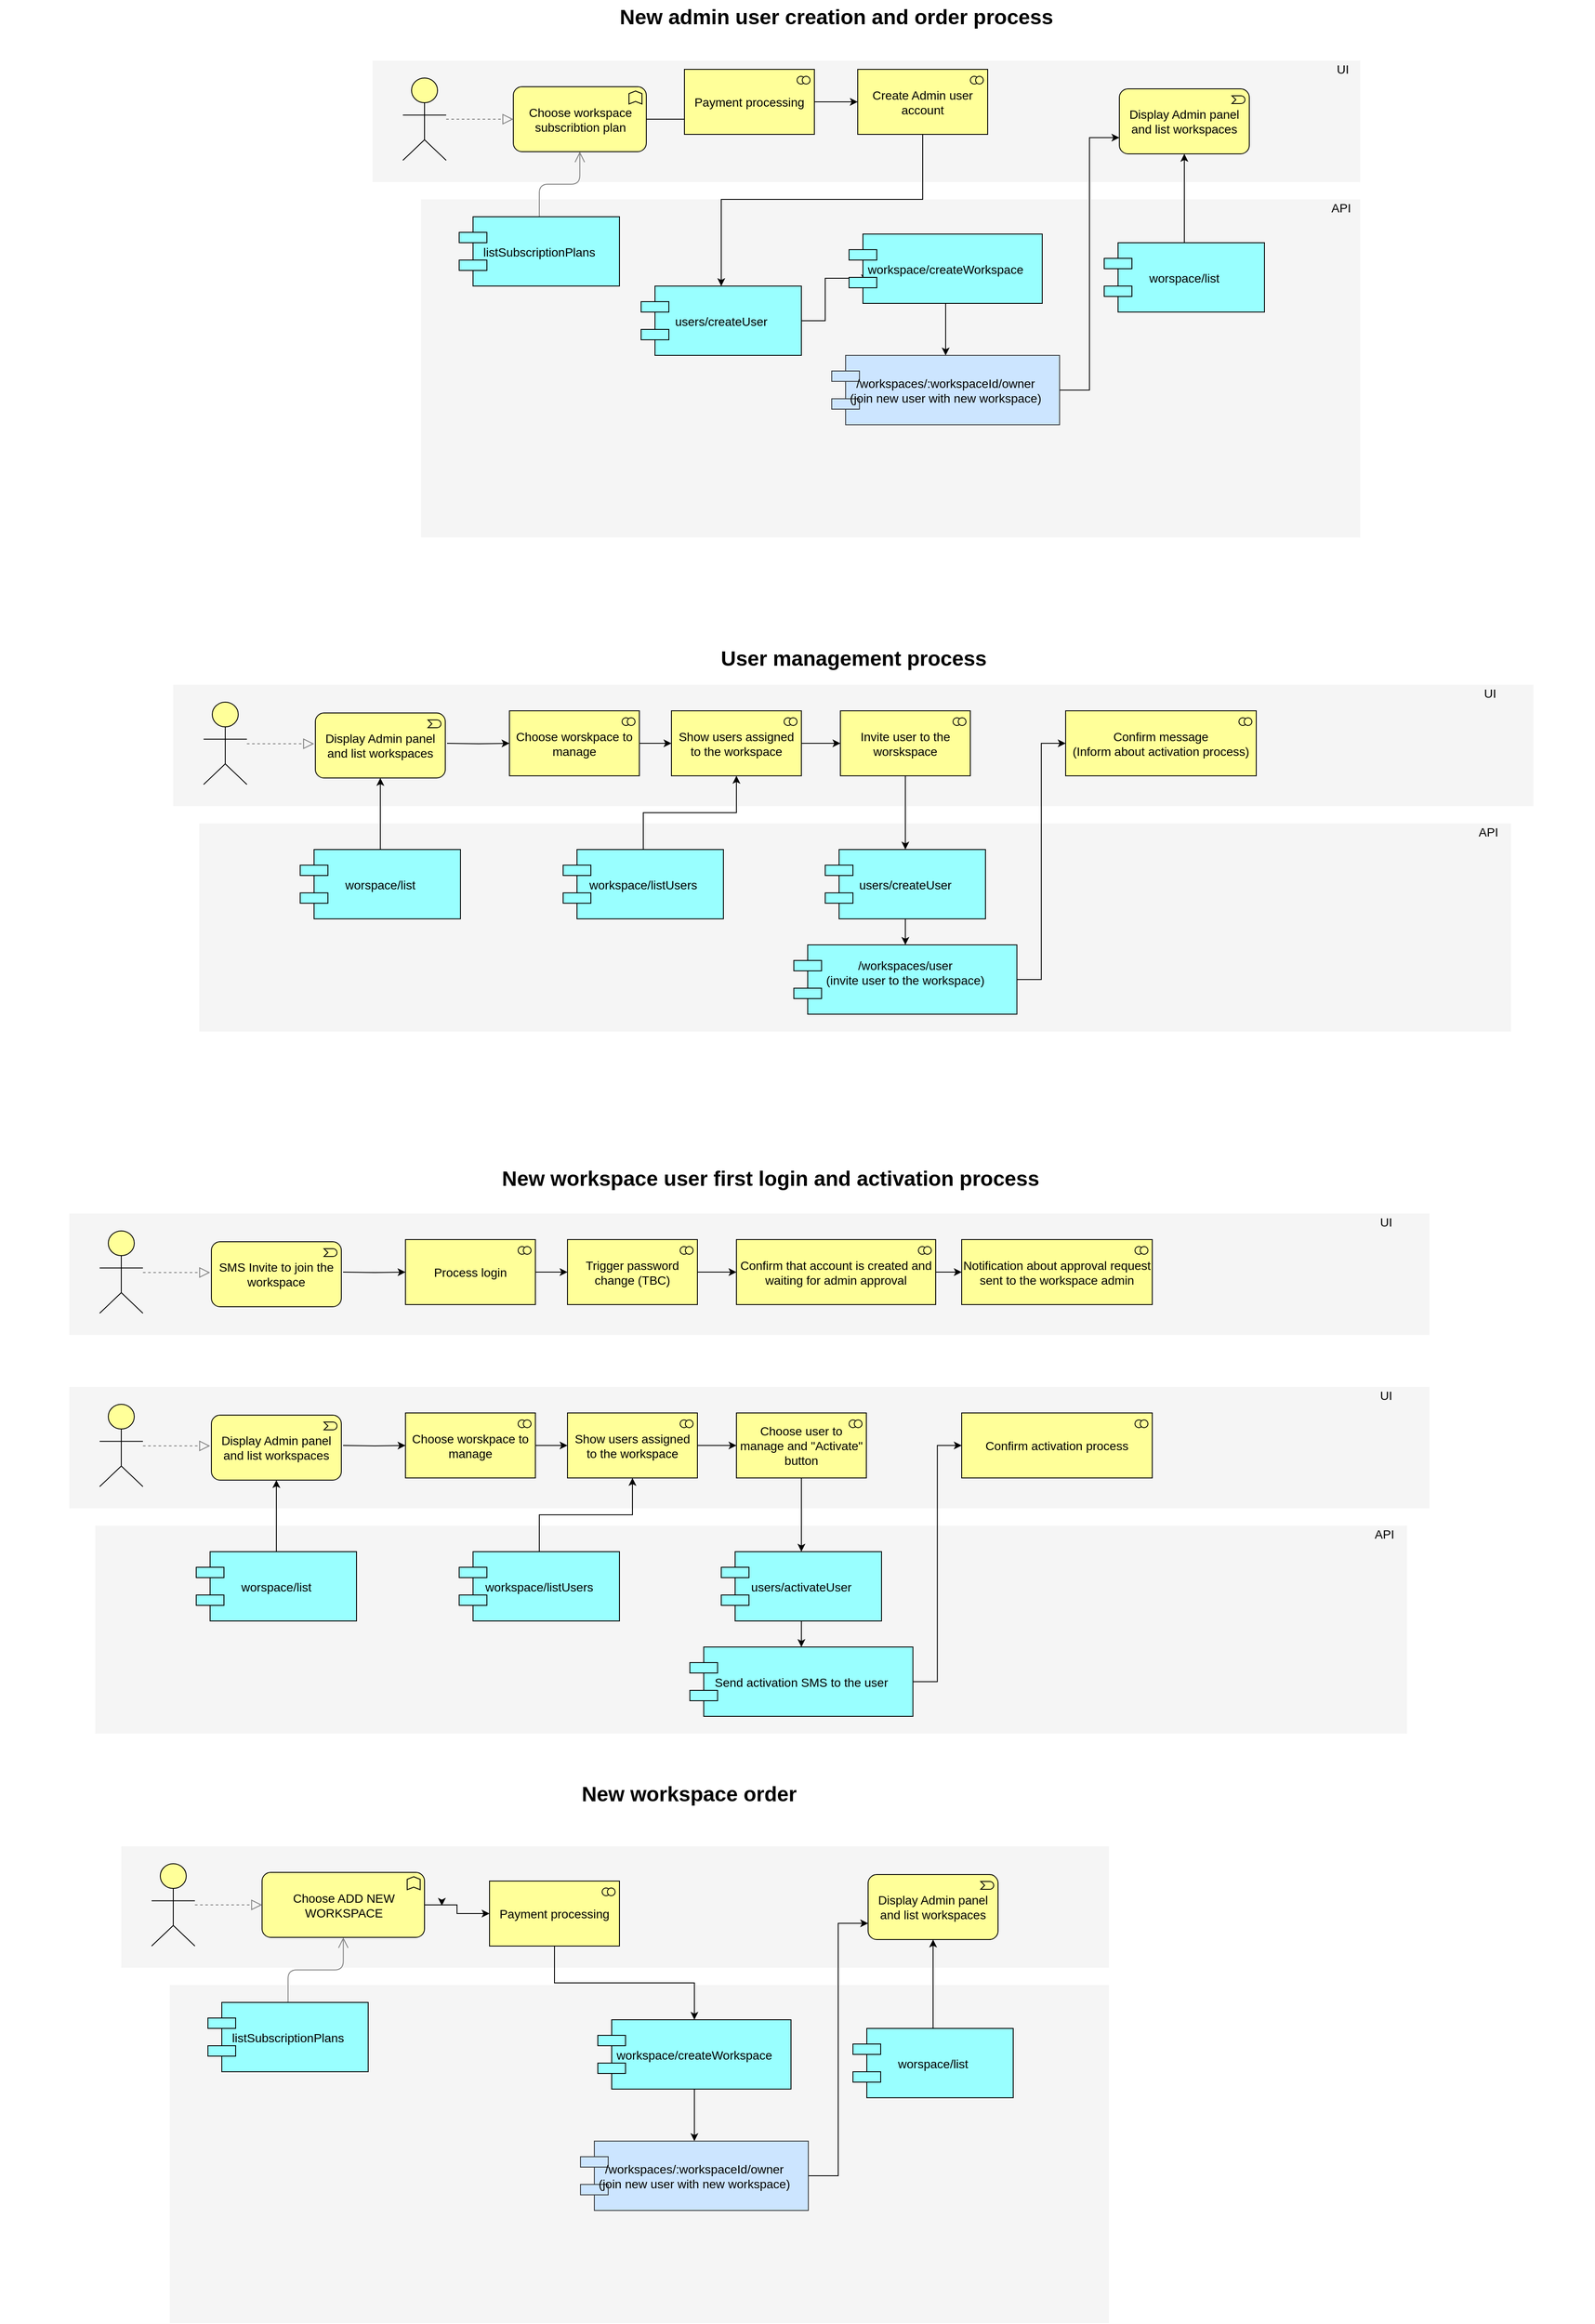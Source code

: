 <mxfile version="14.7.3" type="github">
  <diagram id="6I0OCvxSQrVGMHxT2VVA" name="Page-1">
    <mxGraphModel dx="2215" dy="1275" grid="1" gridSize="10" guides="1" tooltips="1" connect="1" arrows="1" fold="1" page="0" pageScale="1" pageWidth="850" pageHeight="1100" math="0" shadow="0">
      <root>
        <mxCell id="0" />
        <mxCell id="1" parent="0" />
        <mxCell id="dKdSaXE48SgPbhcamS2K-31" value="" style="whiteSpace=wrap;html=1;strokeColor=none;strokeWidth=1;fillColor=#f5f5f5;fontSize=14;" parent="1" vertex="1">
          <mxGeometry x="-284" y="-20" width="1084" height="390" as="geometry" />
        </mxCell>
        <mxCell id="dKdSaXE48SgPbhcamS2K-32" value="" style="whiteSpace=wrap;html=1;strokeColor=none;strokeWidth=1;fillColor=#f5f5f5;fontSize=14;" parent="1" vertex="1">
          <mxGeometry x="-340" y="-180" width="1140" height="140" as="geometry" />
        </mxCell>
        <mxCell id="dKdSaXE48SgPbhcamS2K-46" style="edgeStyle=elbowEdgeStyle;rounded=1;elbow=vertical;html=1;startSize=10;endArrow=open;endFill=0;endSize=10;jettySize=auto;orthogonalLoop=1;strokeColor=#808080;fontSize=14;" parent="1" source="dKdSaXE48SgPbhcamS2K-47" target="dKdSaXE48SgPbhcamS2K-54" edge="1">
          <mxGeometry relative="1" as="geometry" />
        </mxCell>
        <mxCell id="dKdSaXE48SgPbhcamS2K-47" value="listSubscriptionPlans" style="shape=component;align=center;fillColor=#99ffff;gradientColor=none;fontSize=14;" parent="1" vertex="1">
          <mxGeometry x="-240" width="185" height="80" as="geometry" />
        </mxCell>
        <mxCell id="8ZdGKDGTjWxOnZU_e2z6-1" style="edgeStyle=orthogonalEdgeStyle;rounded=0;orthogonalLoop=1;jettySize=auto;html=1;entryX=0.103;entryY=0.638;entryDx=0;entryDy=0;entryPerimeter=0;" parent="1" source="dKdSaXE48SgPbhcamS2K-49" target="Mn1m6iFZU3IUEVJHGiyM-3" edge="1">
          <mxGeometry relative="1" as="geometry" />
        </mxCell>
        <mxCell id="dKdSaXE48SgPbhcamS2K-49" value="users/createUser" style="shape=component;align=center;fillColor=#99ffff;gradientColor=none;fontSize=14;" parent="1" vertex="1">
          <mxGeometry x="-30" y="80" width="185" height="80" as="geometry" />
        </mxCell>
        <mxCell id="Mn1m6iFZU3IUEVJHGiyM-1" style="edgeStyle=orthogonalEdgeStyle;rounded=0;orthogonalLoop=1;jettySize=auto;html=1;" parent="1" source="dKdSaXE48SgPbhcamS2K-54" target="dKdSaXE48SgPbhcamS2K-55" edge="1">
          <mxGeometry relative="1" as="geometry" />
        </mxCell>
        <mxCell id="dKdSaXE48SgPbhcamS2K-54" value="Choose workspace subscribtion plan" style="html=1;whiteSpace=wrap;fillColor=#ffff99;shape=mxgraph.archimate3.application;appType=func;archiType=rounded;fontSize=14;" parent="1" vertex="1">
          <mxGeometry x="-177.5" y="-150" width="153.5" height="75" as="geometry" />
        </mxCell>
        <mxCell id="Mn1m6iFZU3IUEVJHGiyM-4" style="edgeStyle=orthogonalEdgeStyle;rounded=0;orthogonalLoop=1;jettySize=auto;html=1;entryX=0.5;entryY=0;entryDx=0;entryDy=0;" parent="1" source="dKdSaXE48SgPbhcamS2K-55" target="dKdSaXE48SgPbhcamS2K-49" edge="1">
          <mxGeometry relative="1" as="geometry">
            <Array as="points">
              <mxPoint x="295" y="-20" />
              <mxPoint x="63" y="-20" />
            </Array>
          </mxGeometry>
        </mxCell>
        <mxCell id="dKdSaXE48SgPbhcamS2K-55" value="Create Admin user account" style="html=1;whiteSpace=wrap;fillColor=#ffff99;shape=mxgraph.archimate3.application;appType=collab;archiType=square;fontSize=14;" parent="1" vertex="1">
          <mxGeometry x="220" y="-170" width="150" height="75" as="geometry" />
        </mxCell>
        <mxCell id="dKdSaXE48SgPbhcamS2K-56" value="Display Admin panel and list workspaces" style="html=1;whiteSpace=wrap;fillColor=#ffff99;shape=mxgraph.archimate3.application;appType=event;archiType=rounded;fontSize=14;" parent="1" vertex="1">
          <mxGeometry x="522" y="-147.5" width="150" height="75" as="geometry" />
        </mxCell>
        <mxCell id="dKdSaXE48SgPbhcamS2K-61" style="edgeStyle=elbowEdgeStyle;rounded=1;elbow=vertical;html=1;dashed=1;startSize=10;endArrow=block;endFill=0;endSize=10;jettySize=auto;orthogonalLoop=1;strokeColor=#808080;fontSize=14;" parent="1" source="dKdSaXE48SgPbhcamS2K-62" target="dKdSaXE48SgPbhcamS2K-54" edge="1">
          <mxGeometry relative="1" as="geometry" />
        </mxCell>
        <mxCell id="dKdSaXE48SgPbhcamS2K-62" value="" style="html=1;whiteSpace=wrap;fillColor=#ffff99;shape=mxgraph.archimate3.actor;fontSize=14;" parent="1" vertex="1">
          <mxGeometry x="-305" y="-160" width="50" height="95" as="geometry" />
        </mxCell>
        <mxCell id="dKdSaXE48SgPbhcamS2K-63" value="New admin user creation and order process" style="text;strokeColor=none;fillColor=none;html=1;fontSize=24;fontStyle=1;verticalAlign=middle;align=center;" parent="1" vertex="1">
          <mxGeometry x="-600" y="-250" width="1590" height="40" as="geometry" />
        </mxCell>
        <mxCell id="Mn1m6iFZU3IUEVJHGiyM-10" style="edgeStyle=orthogonalEdgeStyle;rounded=0;orthogonalLoop=1;jettySize=auto;html=1;entryX=0;entryY=0.75;entryDx=0;entryDy=0;entryPerimeter=0;exitX=1;exitY=0.5;exitDx=0;exitDy=0;" parent="1" source="Mn1m6iFZU3IUEVJHGiyM-11" target="dKdSaXE48SgPbhcamS2K-56" edge="1">
          <mxGeometry relative="1" as="geometry" />
        </mxCell>
        <mxCell id="Mn1m6iFZU3IUEVJHGiyM-12" style="edgeStyle=orthogonalEdgeStyle;rounded=0;orthogonalLoop=1;jettySize=auto;html=1;entryX=0.5;entryY=0;entryDx=0;entryDy=0;" parent="1" source="Mn1m6iFZU3IUEVJHGiyM-3" target="Mn1m6iFZU3IUEVJHGiyM-11" edge="1">
          <mxGeometry relative="1" as="geometry" />
        </mxCell>
        <mxCell id="Mn1m6iFZU3IUEVJHGiyM-3" value="workspace/createWorkspace" style="shape=component;align=center;fillColor=#99ffff;gradientColor=none;fontSize=14;" parent="1" vertex="1">
          <mxGeometry x="210" y="20" width="223" height="80" as="geometry" />
        </mxCell>
        <mxCell id="Mn1m6iFZU3IUEVJHGiyM-11" value="/workspaces/:workspaceId/owner&#xa;(join new user with new workspace)" style="shape=component;align=center;fillColor=#cce5ff;fontSize=14;strokeColor=#36393d;" parent="1" vertex="1">
          <mxGeometry x="190" y="160" width="263" height="80" as="geometry" />
        </mxCell>
        <mxCell id="Mn1m6iFZU3IUEVJHGiyM-13" value="User management process" style="text;strokeColor=none;fillColor=none;html=1;fontSize=24;fontStyle=1;verticalAlign=middle;align=center;" parent="1" vertex="1">
          <mxGeometry x="-580" y="490" width="1590" height="40" as="geometry" />
        </mxCell>
        <mxCell id="Mn1m6iFZU3IUEVJHGiyM-18" value="" style="whiteSpace=wrap;html=1;strokeColor=none;strokeWidth=1;fillColor=#f5f5f5;fontSize=14;" parent="1" vertex="1">
          <mxGeometry x="-540" y="700" width="1514" height="240" as="geometry" />
        </mxCell>
        <mxCell id="Mn1m6iFZU3IUEVJHGiyM-19" value="" style="whiteSpace=wrap;html=1;strokeColor=none;strokeWidth=1;fillColor=#f5f5f5;fontSize=14;" parent="1" vertex="1">
          <mxGeometry x="-570" y="540" width="1570" height="140" as="geometry" />
        </mxCell>
        <mxCell id="Mn1m6iFZU3IUEVJHGiyM-24" style="edgeStyle=orthogonalEdgeStyle;rounded=0;orthogonalLoop=1;jettySize=auto;html=1;" parent="1" target="Mn1m6iFZU3IUEVJHGiyM-29" edge="1">
          <mxGeometry relative="1" as="geometry">
            <mxPoint x="-254" y="607.5" as="sourcePoint" />
          </mxGeometry>
        </mxCell>
        <mxCell id="Mn1m6iFZU3IUEVJHGiyM-44" style="edgeStyle=orthogonalEdgeStyle;rounded=0;orthogonalLoop=1;jettySize=auto;html=1;entryX=0;entryY=0.5;entryDx=0;entryDy=0;entryPerimeter=0;" parent="1" source="Mn1m6iFZU3IUEVJHGiyM-29" target="Mn1m6iFZU3IUEVJHGiyM-43" edge="1">
          <mxGeometry relative="1" as="geometry" />
        </mxCell>
        <mxCell id="Mn1m6iFZU3IUEVJHGiyM-29" value="Choose worskpace to manage" style="html=1;whiteSpace=wrap;fillColor=#ffff99;shape=mxgraph.archimate3.application;appType=collab;archiType=square;fontSize=14;" parent="1" vertex="1">
          <mxGeometry x="-182" y="570" width="150" height="75" as="geometry" />
        </mxCell>
        <mxCell id="Mn1m6iFZU3IUEVJHGiyM-30" value="Display Admin panel and list workspaces" style="html=1;whiteSpace=wrap;fillColor=#ffff99;shape=mxgraph.archimate3.application;appType=event;archiType=rounded;fontSize=14;" parent="1" vertex="1">
          <mxGeometry x="-406" y="572.5" width="150" height="75" as="geometry" />
        </mxCell>
        <mxCell id="Mn1m6iFZU3IUEVJHGiyM-31" value="API&amp;nbsp;" style="text;html=1;strokeColor=none;fillColor=none;align=center;verticalAlign=middle;whiteSpace=wrap;fontSize=14;" parent="1" vertex="1">
          <mxGeometry x="830" y="700" width="240" height="20" as="geometry" />
        </mxCell>
        <mxCell id="Mn1m6iFZU3IUEVJHGiyM-32" value="UI" style="text;html=1;strokeColor=none;fillColor=none;align=center;verticalAlign=middle;whiteSpace=wrap;fontSize=14;" parent="1" vertex="1">
          <mxGeometry x="830" y="540" width="240" height="20" as="geometry" />
        </mxCell>
        <mxCell id="Mn1m6iFZU3IUEVJHGiyM-33" style="edgeStyle=elbowEdgeStyle;rounded=1;elbow=vertical;html=1;dashed=1;startSize=10;endArrow=block;endFill=0;endSize=10;jettySize=auto;orthogonalLoop=1;strokeColor=#808080;fontSize=14;" parent="1" source="Mn1m6iFZU3IUEVJHGiyM-34" edge="1">
          <mxGeometry relative="1" as="geometry">
            <mxPoint x="-407.5" y="608" as="targetPoint" />
          </mxGeometry>
        </mxCell>
        <mxCell id="Mn1m6iFZU3IUEVJHGiyM-34" value="" style="html=1;whiteSpace=wrap;fillColor=#ffff99;shape=mxgraph.archimate3.actor;fontSize=14;" parent="1" vertex="1">
          <mxGeometry x="-535" y="560" width="50" height="95" as="geometry" />
        </mxCell>
        <mxCell id="Mn1m6iFZU3IUEVJHGiyM-40" style="edgeStyle=orthogonalEdgeStyle;rounded=0;orthogonalLoop=1;jettySize=auto;html=1;entryX=0.5;entryY=1;entryDx=0;entryDy=0;entryPerimeter=0;" parent="1" source="Mn1m6iFZU3IUEVJHGiyM-39" target="dKdSaXE48SgPbhcamS2K-56" edge="1">
          <mxGeometry relative="1" as="geometry" />
        </mxCell>
        <mxCell id="Mn1m6iFZU3IUEVJHGiyM-39" value="worspace/list" style="shape=component;align=center;fillColor=#99ffff;gradientColor=none;fontSize=14;" parent="1" vertex="1">
          <mxGeometry x="504.5" y="30" width="185" height="80" as="geometry" />
        </mxCell>
        <mxCell id="Mn1m6iFZU3IUEVJHGiyM-42" style="edgeStyle=orthogonalEdgeStyle;rounded=0;orthogonalLoop=1;jettySize=auto;html=1;" parent="1" source="Mn1m6iFZU3IUEVJHGiyM-41" target="Mn1m6iFZU3IUEVJHGiyM-30" edge="1">
          <mxGeometry relative="1" as="geometry" />
        </mxCell>
        <mxCell id="Mn1m6iFZU3IUEVJHGiyM-41" value="worspace/list" style="shape=component;align=center;fillColor=#99ffff;gradientColor=none;fontSize=14;" parent="1" vertex="1">
          <mxGeometry x="-423.5" y="730" width="185" height="80" as="geometry" />
        </mxCell>
        <mxCell id="Mn1m6iFZU3IUEVJHGiyM-51" style="edgeStyle=orthogonalEdgeStyle;rounded=0;orthogonalLoop=1;jettySize=auto;html=1;entryX=0;entryY=0.5;entryDx=0;entryDy=0;entryPerimeter=0;" parent="1" source="Mn1m6iFZU3IUEVJHGiyM-43" target="Mn1m6iFZU3IUEVJHGiyM-48" edge="1">
          <mxGeometry relative="1" as="geometry" />
        </mxCell>
        <mxCell id="Mn1m6iFZU3IUEVJHGiyM-43" value="Show users assigned to the workspace" style="html=1;whiteSpace=wrap;fillColor=#ffff99;shape=mxgraph.archimate3.application;appType=collab;archiType=square;fontSize=14;" parent="1" vertex="1">
          <mxGeometry x="5" y="570" width="150" height="75" as="geometry" />
        </mxCell>
        <mxCell id="Mn1m6iFZU3IUEVJHGiyM-47" style="edgeStyle=orthogonalEdgeStyle;rounded=0;orthogonalLoop=1;jettySize=auto;html=1;entryX=0.5;entryY=1;entryDx=0;entryDy=0;entryPerimeter=0;" parent="1" source="Mn1m6iFZU3IUEVJHGiyM-45" target="Mn1m6iFZU3IUEVJHGiyM-43" edge="1">
          <mxGeometry relative="1" as="geometry" />
        </mxCell>
        <mxCell id="Mn1m6iFZU3IUEVJHGiyM-45" value="workspace/listUsers" style="shape=component;align=center;fillColor=#99ffff;gradientColor=none;fontSize=14;" parent="1" vertex="1">
          <mxGeometry x="-120" y="730" width="185" height="80" as="geometry" />
        </mxCell>
        <mxCell id="Mn1m6iFZU3IUEVJHGiyM-50" style="edgeStyle=orthogonalEdgeStyle;rounded=0;orthogonalLoop=1;jettySize=auto;html=1;" parent="1" source="Mn1m6iFZU3IUEVJHGiyM-48" target="Mn1m6iFZU3IUEVJHGiyM-49" edge="1">
          <mxGeometry relative="1" as="geometry" />
        </mxCell>
        <mxCell id="Mn1m6iFZU3IUEVJHGiyM-48" value="Invite user to the worskspace" style="html=1;whiteSpace=wrap;fillColor=#ffff99;shape=mxgraph.archimate3.application;appType=collab;archiType=square;fontSize=14;" parent="1" vertex="1">
          <mxGeometry x="200" y="570" width="150" height="75" as="geometry" />
        </mxCell>
        <mxCell id="Mn1m6iFZU3IUEVJHGiyM-53" style="edgeStyle=orthogonalEdgeStyle;rounded=0;orthogonalLoop=1;jettySize=auto;html=1;entryX=0.5;entryY=0;entryDx=0;entryDy=0;" parent="1" source="Mn1m6iFZU3IUEVJHGiyM-49" target="Mn1m6iFZU3IUEVJHGiyM-52" edge="1">
          <mxGeometry relative="1" as="geometry" />
        </mxCell>
        <mxCell id="Mn1m6iFZU3IUEVJHGiyM-49" value="users/createUser" style="shape=component;align=center;fillColor=#99ffff;gradientColor=none;fontSize=14;" parent="1" vertex="1">
          <mxGeometry x="182.5" y="730" width="185" height="80" as="geometry" />
        </mxCell>
        <mxCell id="Mn1m6iFZU3IUEVJHGiyM-55" style="edgeStyle=orthogonalEdgeStyle;rounded=0;orthogonalLoop=1;jettySize=auto;html=1;entryX=0;entryY=0.5;entryDx=0;entryDy=0;entryPerimeter=0;" parent="1" source="Mn1m6iFZU3IUEVJHGiyM-52" target="Mn1m6iFZU3IUEVJHGiyM-54" edge="1">
          <mxGeometry relative="1" as="geometry" />
        </mxCell>
        <mxCell id="Mn1m6iFZU3IUEVJHGiyM-52" value="/workspaces/user&#xa;(invite user to the workspace)&#xa;" style="shape=component;align=center;fillColor=#99ffff;gradientColor=none;fontSize=14;" parent="1" vertex="1">
          <mxGeometry x="146.25" y="840" width="257.5" height="80" as="geometry" />
        </mxCell>
        <mxCell id="Mn1m6iFZU3IUEVJHGiyM-54" value="Confirm message&lt;br&gt;(Inform about activation process)" style="html=1;whiteSpace=wrap;fillColor=#ffff99;shape=mxgraph.archimate3.application;appType=collab;archiType=square;fontSize=14;" parent="1" vertex="1">
          <mxGeometry x="460" y="570" width="220" height="75" as="geometry" />
        </mxCell>
        <mxCell id="Mn1m6iFZU3IUEVJHGiyM-56" value="New workspace user first login and activation process" style="text;strokeColor=none;fillColor=none;html=1;fontSize=24;fontStyle=1;verticalAlign=middle;align=center;" parent="1" vertex="1">
          <mxGeometry x="-676" y="1090" width="1590" height="40" as="geometry" />
        </mxCell>
        <mxCell id="Mn1m6iFZU3IUEVJHGiyM-57" value="" style="whiteSpace=wrap;html=1;strokeColor=none;strokeWidth=1;fillColor=#f5f5f5;fontSize=14;" parent="1" vertex="1">
          <mxGeometry x="-660" y="1510" width="1514" height="240" as="geometry" />
        </mxCell>
        <mxCell id="Mn1m6iFZU3IUEVJHGiyM-58" value="" style="whiteSpace=wrap;html=1;strokeColor=none;strokeWidth=1;fillColor=#f5f5f5;fontSize=14;" parent="1" vertex="1">
          <mxGeometry x="-690" y="1350" width="1570" height="140" as="geometry" />
        </mxCell>
        <mxCell id="Mn1m6iFZU3IUEVJHGiyM-59" style="edgeStyle=orthogonalEdgeStyle;rounded=0;orthogonalLoop=1;jettySize=auto;html=1;" parent="1" target="Mn1m6iFZU3IUEVJHGiyM-61" edge="1">
          <mxGeometry relative="1" as="geometry">
            <mxPoint x="-374" y="1417.5" as="sourcePoint" />
          </mxGeometry>
        </mxCell>
        <mxCell id="Mn1m6iFZU3IUEVJHGiyM-60" style="edgeStyle=orthogonalEdgeStyle;rounded=0;orthogonalLoop=1;jettySize=auto;html=1;entryX=0;entryY=0.5;entryDx=0;entryDy=0;entryPerimeter=0;" parent="1" source="Mn1m6iFZU3IUEVJHGiyM-61" target="Mn1m6iFZU3IUEVJHGiyM-70" edge="1">
          <mxGeometry relative="1" as="geometry" />
        </mxCell>
        <mxCell id="Mn1m6iFZU3IUEVJHGiyM-61" value="Choose worskpace to manage" style="html=1;whiteSpace=wrap;fillColor=#ffff99;shape=mxgraph.archimate3.application;appType=collab;archiType=square;fontSize=14;" parent="1" vertex="1">
          <mxGeometry x="-302" y="1380" width="150" height="75" as="geometry" />
        </mxCell>
        <mxCell id="Mn1m6iFZU3IUEVJHGiyM-62" value="Display Admin panel and list workspaces" style="html=1;whiteSpace=wrap;fillColor=#ffff99;shape=mxgraph.archimate3.application;appType=event;archiType=rounded;fontSize=14;" parent="1" vertex="1">
          <mxGeometry x="-526" y="1382.5" width="150" height="75" as="geometry" />
        </mxCell>
        <mxCell id="Mn1m6iFZU3IUEVJHGiyM-63" value="API&amp;nbsp;" style="text;html=1;strokeColor=none;fillColor=none;align=center;verticalAlign=middle;whiteSpace=wrap;fontSize=14;" parent="1" vertex="1">
          <mxGeometry x="710" y="1510" width="240" height="20" as="geometry" />
        </mxCell>
        <mxCell id="Mn1m6iFZU3IUEVJHGiyM-64" value="UI" style="text;html=1;strokeColor=none;fillColor=none;align=center;verticalAlign=middle;whiteSpace=wrap;fontSize=14;" parent="1" vertex="1">
          <mxGeometry x="710" y="1350" width="240" height="20" as="geometry" />
        </mxCell>
        <mxCell id="Mn1m6iFZU3IUEVJHGiyM-65" style="edgeStyle=elbowEdgeStyle;rounded=1;elbow=vertical;html=1;dashed=1;startSize=10;endArrow=block;endFill=0;endSize=10;jettySize=auto;orthogonalLoop=1;strokeColor=#808080;fontSize=14;" parent="1" source="Mn1m6iFZU3IUEVJHGiyM-66" edge="1">
          <mxGeometry relative="1" as="geometry">
            <mxPoint x="-527.5" y="1418" as="targetPoint" />
          </mxGeometry>
        </mxCell>
        <mxCell id="Mn1m6iFZU3IUEVJHGiyM-66" value="" style="html=1;whiteSpace=wrap;fillColor=#ffff99;shape=mxgraph.archimate3.actor;fontSize=14;" parent="1" vertex="1">
          <mxGeometry x="-655" y="1370" width="50" height="95" as="geometry" />
        </mxCell>
        <mxCell id="Mn1m6iFZU3IUEVJHGiyM-67" style="edgeStyle=orthogonalEdgeStyle;rounded=0;orthogonalLoop=1;jettySize=auto;html=1;" parent="1" source="Mn1m6iFZU3IUEVJHGiyM-68" target="Mn1m6iFZU3IUEVJHGiyM-62" edge="1">
          <mxGeometry relative="1" as="geometry" />
        </mxCell>
        <mxCell id="Mn1m6iFZU3IUEVJHGiyM-68" value="worspace/list" style="shape=component;align=center;fillColor=#99ffff;gradientColor=none;fontSize=14;" parent="1" vertex="1">
          <mxGeometry x="-543.5" y="1540" width="185" height="80" as="geometry" />
        </mxCell>
        <mxCell id="Mn1m6iFZU3IUEVJHGiyM-69" style="edgeStyle=orthogonalEdgeStyle;rounded=0;orthogonalLoop=1;jettySize=auto;html=1;entryX=0;entryY=0.5;entryDx=0;entryDy=0;entryPerimeter=0;" parent="1" source="Mn1m6iFZU3IUEVJHGiyM-70" target="Mn1m6iFZU3IUEVJHGiyM-74" edge="1">
          <mxGeometry relative="1" as="geometry" />
        </mxCell>
        <mxCell id="Mn1m6iFZU3IUEVJHGiyM-70" value="Show users assigned to the workspace" style="html=1;whiteSpace=wrap;fillColor=#ffff99;shape=mxgraph.archimate3.application;appType=collab;archiType=square;fontSize=14;" parent="1" vertex="1">
          <mxGeometry x="-115" y="1380" width="150" height="75" as="geometry" />
        </mxCell>
        <mxCell id="Mn1m6iFZU3IUEVJHGiyM-71" style="edgeStyle=orthogonalEdgeStyle;rounded=0;orthogonalLoop=1;jettySize=auto;html=1;entryX=0.5;entryY=1;entryDx=0;entryDy=0;entryPerimeter=0;" parent="1" source="Mn1m6iFZU3IUEVJHGiyM-72" target="Mn1m6iFZU3IUEVJHGiyM-70" edge="1">
          <mxGeometry relative="1" as="geometry" />
        </mxCell>
        <mxCell id="Mn1m6iFZU3IUEVJHGiyM-72" value="workspace/listUsers" style="shape=component;align=center;fillColor=#99ffff;gradientColor=none;fontSize=14;" parent="1" vertex="1">
          <mxGeometry x="-240" y="1540" width="185" height="80" as="geometry" />
        </mxCell>
        <mxCell id="Mn1m6iFZU3IUEVJHGiyM-73" style="edgeStyle=orthogonalEdgeStyle;rounded=0;orthogonalLoop=1;jettySize=auto;html=1;" parent="1" source="Mn1m6iFZU3IUEVJHGiyM-74" target="Mn1m6iFZU3IUEVJHGiyM-76" edge="1">
          <mxGeometry relative="1" as="geometry" />
        </mxCell>
        <mxCell id="Mn1m6iFZU3IUEVJHGiyM-74" value="Choose user to manage and &quot;Activate&quot; button" style="html=1;whiteSpace=wrap;fillColor=#ffff99;shape=mxgraph.archimate3.application;appType=collab;archiType=square;fontSize=14;" parent="1" vertex="1">
          <mxGeometry x="80" y="1380" width="150" height="75" as="geometry" />
        </mxCell>
        <mxCell id="Mn1m6iFZU3IUEVJHGiyM-75" style="edgeStyle=orthogonalEdgeStyle;rounded=0;orthogonalLoop=1;jettySize=auto;html=1;entryX=0.5;entryY=0;entryDx=0;entryDy=0;" parent="1" source="Mn1m6iFZU3IUEVJHGiyM-76" target="Mn1m6iFZU3IUEVJHGiyM-78" edge="1">
          <mxGeometry relative="1" as="geometry" />
        </mxCell>
        <mxCell id="Mn1m6iFZU3IUEVJHGiyM-76" value="users/activateUser" style="shape=component;align=center;fillColor=#99ffff;gradientColor=none;fontSize=14;" parent="1" vertex="1">
          <mxGeometry x="62.5" y="1540" width="185" height="80" as="geometry" />
        </mxCell>
        <mxCell id="Mn1m6iFZU3IUEVJHGiyM-77" style="edgeStyle=orthogonalEdgeStyle;rounded=0;orthogonalLoop=1;jettySize=auto;html=1;entryX=0;entryY=0.5;entryDx=0;entryDy=0;entryPerimeter=0;" parent="1" source="Mn1m6iFZU3IUEVJHGiyM-78" target="Mn1m6iFZU3IUEVJHGiyM-79" edge="1">
          <mxGeometry relative="1" as="geometry" />
        </mxCell>
        <mxCell id="Mn1m6iFZU3IUEVJHGiyM-78" value="Send activation SMS to the user" style="shape=component;align=center;fillColor=#99ffff;gradientColor=none;fontSize=14;" parent="1" vertex="1">
          <mxGeometry x="26.25" y="1650" width="257.5" height="80" as="geometry" />
        </mxCell>
        <mxCell id="Mn1m6iFZU3IUEVJHGiyM-79" value="Confirm activation process" style="html=1;whiteSpace=wrap;fillColor=#ffff99;shape=mxgraph.archimate3.application;appType=collab;archiType=square;fontSize=14;" parent="1" vertex="1">
          <mxGeometry x="340" y="1380" width="220" height="75" as="geometry" />
        </mxCell>
        <mxCell id="Mn1m6iFZU3IUEVJHGiyM-80" value="" style="whiteSpace=wrap;html=1;strokeColor=none;strokeWidth=1;fillColor=#f5f5f5;fontSize=14;" parent="1" vertex="1">
          <mxGeometry x="-690" y="1150" width="1570" height="140" as="geometry" />
        </mxCell>
        <mxCell id="Mn1m6iFZU3IUEVJHGiyM-81" style="edgeStyle=orthogonalEdgeStyle;rounded=0;orthogonalLoop=1;jettySize=auto;html=1;" parent="1" target="Mn1m6iFZU3IUEVJHGiyM-83" edge="1">
          <mxGeometry relative="1" as="geometry">
            <mxPoint x="-374" y="1217.5" as="sourcePoint" />
          </mxGeometry>
        </mxCell>
        <mxCell id="Mn1m6iFZU3IUEVJHGiyM-82" style="edgeStyle=orthogonalEdgeStyle;rounded=0;orthogonalLoop=1;jettySize=auto;html=1;entryX=0;entryY=0.5;entryDx=0;entryDy=0;entryPerimeter=0;" parent="1" source="Mn1m6iFZU3IUEVJHGiyM-83" target="Mn1m6iFZU3IUEVJHGiyM-89" edge="1">
          <mxGeometry relative="1" as="geometry" />
        </mxCell>
        <mxCell id="Mn1m6iFZU3IUEVJHGiyM-83" value="Process login" style="html=1;whiteSpace=wrap;fillColor=#ffff99;shape=mxgraph.archimate3.application;appType=collab;archiType=square;fontSize=14;" parent="1" vertex="1">
          <mxGeometry x="-302" y="1180" width="150" height="75" as="geometry" />
        </mxCell>
        <mxCell id="Mn1m6iFZU3IUEVJHGiyM-84" value="SMS Invite to join the workspace" style="html=1;whiteSpace=wrap;fillColor=#ffff99;shape=mxgraph.archimate3.application;appType=event;archiType=rounded;fontSize=14;" parent="1" vertex="1">
          <mxGeometry x="-526" y="1182.5" width="150" height="75" as="geometry" />
        </mxCell>
        <mxCell id="Mn1m6iFZU3IUEVJHGiyM-85" value="UI" style="text;html=1;strokeColor=none;fillColor=none;align=center;verticalAlign=middle;whiteSpace=wrap;fontSize=14;" parent="1" vertex="1">
          <mxGeometry x="710" y="1150" width="240" height="20" as="geometry" />
        </mxCell>
        <mxCell id="Mn1m6iFZU3IUEVJHGiyM-86" style="edgeStyle=elbowEdgeStyle;rounded=1;elbow=vertical;html=1;dashed=1;startSize=10;endArrow=block;endFill=0;endSize=10;jettySize=auto;orthogonalLoop=1;strokeColor=#808080;fontSize=14;" parent="1" source="Mn1m6iFZU3IUEVJHGiyM-87" edge="1">
          <mxGeometry relative="1" as="geometry">
            <mxPoint x="-527.5" y="1218" as="targetPoint" />
          </mxGeometry>
        </mxCell>
        <mxCell id="Mn1m6iFZU3IUEVJHGiyM-87" value="" style="html=1;whiteSpace=wrap;fillColor=#ffff99;shape=mxgraph.archimate3.actor;fontSize=14;" parent="1" vertex="1">
          <mxGeometry x="-655" y="1170" width="50" height="95" as="geometry" />
        </mxCell>
        <mxCell id="Mn1m6iFZU3IUEVJHGiyM-88" style="edgeStyle=orthogonalEdgeStyle;rounded=0;orthogonalLoop=1;jettySize=auto;html=1;entryX=0;entryY=0.5;entryDx=0;entryDy=0;entryPerimeter=0;" parent="1" source="Mn1m6iFZU3IUEVJHGiyM-89" target="Mn1m6iFZU3IUEVJHGiyM-90" edge="1">
          <mxGeometry relative="1" as="geometry" />
        </mxCell>
        <mxCell id="Mn1m6iFZU3IUEVJHGiyM-89" value="Trigger password change (TBC)" style="html=1;whiteSpace=wrap;fillColor=#ffff99;shape=mxgraph.archimate3.application;appType=collab;archiType=square;fontSize=14;" parent="1" vertex="1">
          <mxGeometry x="-115" y="1180" width="150" height="75" as="geometry" />
        </mxCell>
        <mxCell id="Mn1m6iFZU3IUEVJHGiyM-92" style="edgeStyle=orthogonalEdgeStyle;rounded=0;orthogonalLoop=1;jettySize=auto;html=1;" parent="1" source="Mn1m6iFZU3IUEVJHGiyM-90" target="Mn1m6iFZU3IUEVJHGiyM-91" edge="1">
          <mxGeometry relative="1" as="geometry" />
        </mxCell>
        <mxCell id="Mn1m6iFZU3IUEVJHGiyM-90" value="Confirm that account is created and waiting for admin approval" style="html=1;whiteSpace=wrap;fillColor=#ffff99;shape=mxgraph.archimate3.application;appType=collab;archiType=square;fontSize=14;" parent="1" vertex="1">
          <mxGeometry x="80" y="1180" width="230" height="75" as="geometry" />
        </mxCell>
        <mxCell id="Mn1m6iFZU3IUEVJHGiyM-91" value="Notification about approval request sent to the workspace admin" style="html=1;whiteSpace=wrap;fillColor=#ffff99;shape=mxgraph.archimate3.application;appType=collab;archiType=square;fontSize=14;" parent="1" vertex="1">
          <mxGeometry x="340" y="1180" width="220" height="75" as="geometry" />
        </mxCell>
        <mxCell id="Mn1m6iFZU3IUEVJHGiyM-93" value="Payment processing" style="html=1;whiteSpace=wrap;fillColor=#ffff99;shape=mxgraph.archimate3.application;appType=collab;archiType=square;fontSize=14;" parent="1" vertex="1">
          <mxGeometry x="20" y="-170" width="150" height="75" as="geometry" />
        </mxCell>
        <mxCell id="Mn1m6iFZU3IUEVJHGiyM-99" value="UI" style="text;html=1;strokeColor=none;fillColor=none;align=center;verticalAlign=middle;whiteSpace=wrap;fontSize=14;" parent="1" vertex="1">
          <mxGeometry x="660" y="-180" width="240" height="20" as="geometry" />
        </mxCell>
        <mxCell id="Mn1m6iFZU3IUEVJHGiyM-100" value="API&amp;nbsp;" style="text;html=1;strokeColor=none;fillColor=none;align=center;verticalAlign=middle;whiteSpace=wrap;fontSize=14;" parent="1" vertex="1">
          <mxGeometry x="660" y="-20" width="240" height="20" as="geometry" />
        </mxCell>
        <mxCell id="a4-rraz0j2yMTYG9HWaD-2" value="" style="whiteSpace=wrap;html=1;strokeColor=none;strokeWidth=1;fillColor=#f5f5f5;fontSize=14;" vertex="1" parent="1">
          <mxGeometry x="-574" y="2040" width="1084" height="390" as="geometry" />
        </mxCell>
        <mxCell id="a4-rraz0j2yMTYG9HWaD-3" value="" style="whiteSpace=wrap;html=1;strokeColor=none;strokeWidth=1;fillColor=#f5f5f5;fontSize=14;" vertex="1" parent="1">
          <mxGeometry x="-630" y="1880" width="1140" height="140" as="geometry" />
        </mxCell>
        <mxCell id="a4-rraz0j2yMTYG9HWaD-4" style="edgeStyle=elbowEdgeStyle;rounded=1;elbow=vertical;html=1;startSize=10;endArrow=open;endFill=0;endSize=10;jettySize=auto;orthogonalLoop=1;strokeColor=#808080;fontSize=14;" edge="1" parent="1" source="a4-rraz0j2yMTYG9HWaD-5" target="a4-rraz0j2yMTYG9HWaD-9">
          <mxGeometry relative="1" as="geometry" />
        </mxCell>
        <mxCell id="a4-rraz0j2yMTYG9HWaD-5" value="listSubscriptionPlans" style="shape=component;align=center;fillColor=#99ffff;gradientColor=none;fontSize=14;" vertex="1" parent="1">
          <mxGeometry x="-530" y="2060" width="185" height="80" as="geometry" />
        </mxCell>
        <mxCell id="a4-rraz0j2yMTYG9HWaD-8" style="edgeStyle=orthogonalEdgeStyle;rounded=0;orthogonalLoop=1;jettySize=auto;html=1;" edge="1" parent="1" source="a4-rraz0j2yMTYG9HWaD-9">
          <mxGeometry relative="1" as="geometry">
            <mxPoint x="-260" y="1948" as="targetPoint" />
          </mxGeometry>
        </mxCell>
        <mxCell id="a4-rraz0j2yMTYG9HWaD-22" style="edgeStyle=orthogonalEdgeStyle;rounded=0;orthogonalLoop=1;jettySize=auto;html=1;" edge="1" parent="1" source="a4-rraz0j2yMTYG9HWaD-9" target="a4-rraz0j2yMTYG9HWaD-21">
          <mxGeometry relative="1" as="geometry" />
        </mxCell>
        <mxCell id="a4-rraz0j2yMTYG9HWaD-9" value="Choose ADD NEW WORKSPACE" style="html=1;whiteSpace=wrap;fillColor=#ffff99;shape=mxgraph.archimate3.application;appType=func;archiType=rounded;fontSize=14;" vertex="1" parent="1">
          <mxGeometry x="-467.5" y="1910" width="187.5" height="75" as="geometry" />
        </mxCell>
        <mxCell id="a4-rraz0j2yMTYG9HWaD-12" value="Display Admin panel and list workspaces" style="html=1;whiteSpace=wrap;fillColor=#ffff99;shape=mxgraph.archimate3.application;appType=event;archiType=rounded;fontSize=14;" vertex="1" parent="1">
          <mxGeometry x="232" y="1912.5" width="150" height="75" as="geometry" />
        </mxCell>
        <mxCell id="a4-rraz0j2yMTYG9HWaD-13" style="edgeStyle=elbowEdgeStyle;rounded=1;elbow=vertical;html=1;dashed=1;startSize=10;endArrow=block;endFill=0;endSize=10;jettySize=auto;orthogonalLoop=1;strokeColor=#808080;fontSize=14;" edge="1" parent="1" source="a4-rraz0j2yMTYG9HWaD-14" target="a4-rraz0j2yMTYG9HWaD-9">
          <mxGeometry relative="1" as="geometry" />
        </mxCell>
        <mxCell id="a4-rraz0j2yMTYG9HWaD-14" value="" style="html=1;whiteSpace=wrap;fillColor=#ffff99;shape=mxgraph.archimate3.actor;fontSize=14;" vertex="1" parent="1">
          <mxGeometry x="-595" y="1900" width="50" height="95" as="geometry" />
        </mxCell>
        <mxCell id="a4-rraz0j2yMTYG9HWaD-15" style="edgeStyle=orthogonalEdgeStyle;rounded=0;orthogonalLoop=1;jettySize=auto;html=1;entryX=0;entryY=0.75;entryDx=0;entryDy=0;entryPerimeter=0;exitX=1;exitY=0.5;exitDx=0;exitDy=0;" edge="1" parent="1" source="a4-rraz0j2yMTYG9HWaD-18" target="a4-rraz0j2yMTYG9HWaD-12">
          <mxGeometry relative="1" as="geometry" />
        </mxCell>
        <mxCell id="a4-rraz0j2yMTYG9HWaD-16" style="edgeStyle=orthogonalEdgeStyle;rounded=0;orthogonalLoop=1;jettySize=auto;html=1;entryX=0.5;entryY=0;entryDx=0;entryDy=0;" edge="1" parent="1" source="a4-rraz0j2yMTYG9HWaD-17" target="a4-rraz0j2yMTYG9HWaD-18">
          <mxGeometry relative="1" as="geometry" />
        </mxCell>
        <mxCell id="a4-rraz0j2yMTYG9HWaD-17" value="workspace/createWorkspace" style="shape=component;align=center;fillColor=#99ffff;gradientColor=none;fontSize=14;" vertex="1" parent="1">
          <mxGeometry x="-80" y="2080" width="223" height="80" as="geometry" />
        </mxCell>
        <mxCell id="a4-rraz0j2yMTYG9HWaD-18" value="/workspaces/:workspaceId/owner&#xa;(join new user with new workspace)" style="shape=component;align=center;fillColor=#cce5ff;fontSize=14;strokeColor=#36393d;" vertex="1" parent="1">
          <mxGeometry x="-100" y="2220" width="263" height="80" as="geometry" />
        </mxCell>
        <mxCell id="a4-rraz0j2yMTYG9HWaD-19" style="edgeStyle=orthogonalEdgeStyle;rounded=0;orthogonalLoop=1;jettySize=auto;html=1;entryX=0.5;entryY=1;entryDx=0;entryDy=0;entryPerimeter=0;" edge="1" parent="1" source="a4-rraz0j2yMTYG9HWaD-20" target="a4-rraz0j2yMTYG9HWaD-12">
          <mxGeometry relative="1" as="geometry" />
        </mxCell>
        <mxCell id="a4-rraz0j2yMTYG9HWaD-20" value="worspace/list" style="shape=component;align=center;fillColor=#99ffff;gradientColor=none;fontSize=14;" vertex="1" parent="1">
          <mxGeometry x="214.5" y="2090" width="185" height="80" as="geometry" />
        </mxCell>
        <mxCell id="a4-rraz0j2yMTYG9HWaD-23" style="edgeStyle=orthogonalEdgeStyle;rounded=0;orthogonalLoop=1;jettySize=auto;html=1;" edge="1" parent="1" source="a4-rraz0j2yMTYG9HWaD-21" target="a4-rraz0j2yMTYG9HWaD-17">
          <mxGeometry relative="1" as="geometry" />
        </mxCell>
        <mxCell id="a4-rraz0j2yMTYG9HWaD-21" value="Payment processing" style="html=1;whiteSpace=wrap;fillColor=#ffff99;shape=mxgraph.archimate3.application;appType=collab;archiType=square;fontSize=14;" vertex="1" parent="1">
          <mxGeometry x="-205" y="1920" width="150" height="75" as="geometry" />
        </mxCell>
        <mxCell id="a4-rraz0j2yMTYG9HWaD-24" value="New workspace order" style="text;strokeColor=none;fillColor=none;html=1;fontSize=24;fontStyle=1;verticalAlign=middle;align=center;" vertex="1" parent="1">
          <mxGeometry x="-770" y="1800" width="1590" height="40" as="geometry" />
        </mxCell>
      </root>
    </mxGraphModel>
  </diagram>
</mxfile>
